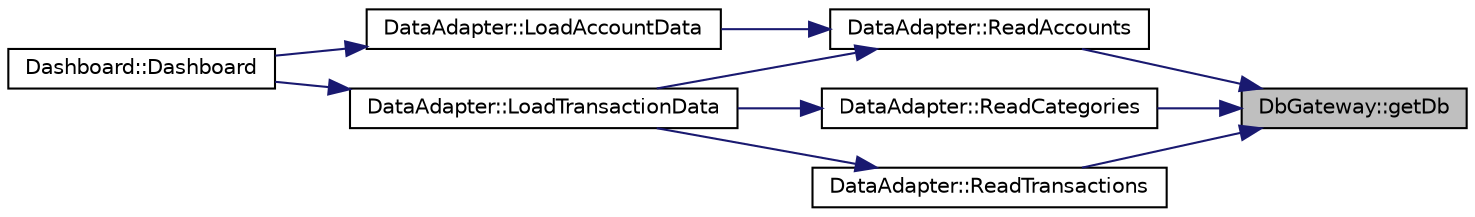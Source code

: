 digraph "DbGateway::getDb"
{
 // LATEX_PDF_SIZE
  edge [fontname="Helvetica",fontsize="10",labelfontname="Helvetica",labelfontsize="10"];
  node [fontname="Helvetica",fontsize="10",shape=record];
  rankdir="RL";
  Node1 [label="DbGateway::getDb",height=0.2,width=0.4,color="black", fillcolor="grey75", style="filled", fontcolor="black",tooltip=" "];
  Node1 -> Node2 [dir="back",color="midnightblue",fontsize="10",style="solid",fontname="Helvetica"];
  Node2 [label="DataAdapter::ReadAccounts",height=0.2,width=0.4,color="black", fillcolor="white", style="filled",URL="$class_data_adapter.html#aa2eb035404fb145b6215f33af3d708c0",tooltip="ReadAccounts loads account details to the QTableView model."];
  Node2 -> Node3 [dir="back",color="midnightblue",fontsize="10",style="solid",fontname="Helvetica"];
  Node3 [label="DataAdapter::LoadAccountData",height=0.2,width=0.4,color="black", fillcolor="white", style="filled",URL="$class_data_adapter.html#a7ecfe908caa813d2664e31d332a17d13",tooltip="LoadAccountData load account details to the QTableView and account names to the QComboBox at the same..."];
  Node3 -> Node4 [dir="back",color="midnightblue",fontsize="10",style="solid",fontname="Helvetica"];
  Node4 [label="Dashboard::Dashboard",height=0.2,width=0.4,color="black", fillcolor="white", style="filled",URL="$class_dashboard.html#a937d0e0c1b405a283f67a95eadea3e04",tooltip=" "];
  Node2 -> Node5 [dir="back",color="midnightblue",fontsize="10",style="solid",fontname="Helvetica"];
  Node5 [label="DataAdapter::LoadTransactionData",height=0.2,width=0.4,color="black", fillcolor="white", style="filled",URL="$class_data_adapter.html#a5bcb86f816305fd02bfd974e11a533f5",tooltip="LoadTransactionData loads all the transactions that are happen within the database."];
  Node5 -> Node4 [dir="back",color="midnightblue",fontsize="10",style="solid",fontname="Helvetica"];
  Node1 -> Node6 [dir="back",color="midnightblue",fontsize="10",style="solid",fontname="Helvetica"];
  Node6 [label="DataAdapter::ReadCategories",height=0.2,width=0.4,color="black", fillcolor="white", style="filled",URL="$class_data_adapter.html#a0cb8fa8e43a2ca625420f2ecab1a3dd7",tooltip="ReadCategories loads the category names that grouped by ref to the given QComboBox."];
  Node6 -> Node5 [dir="back",color="midnightblue",fontsize="10",style="solid",fontname="Helvetica"];
  Node1 -> Node7 [dir="back",color="midnightblue",fontsize="10",style="solid",fontname="Helvetica"];
  Node7 [label="DataAdapter::ReadTransactions",height=0.2,width=0.4,color="black", fillcolor="white", style="filled",URL="$class_data_adapter.html#a69d7356591477f4dadc92c1f4427ffca",tooltip="ReadTransactions loads transaction details to the QTableView model."];
  Node7 -> Node5 [dir="back",color="midnightblue",fontsize="10",style="solid",fontname="Helvetica"];
}
